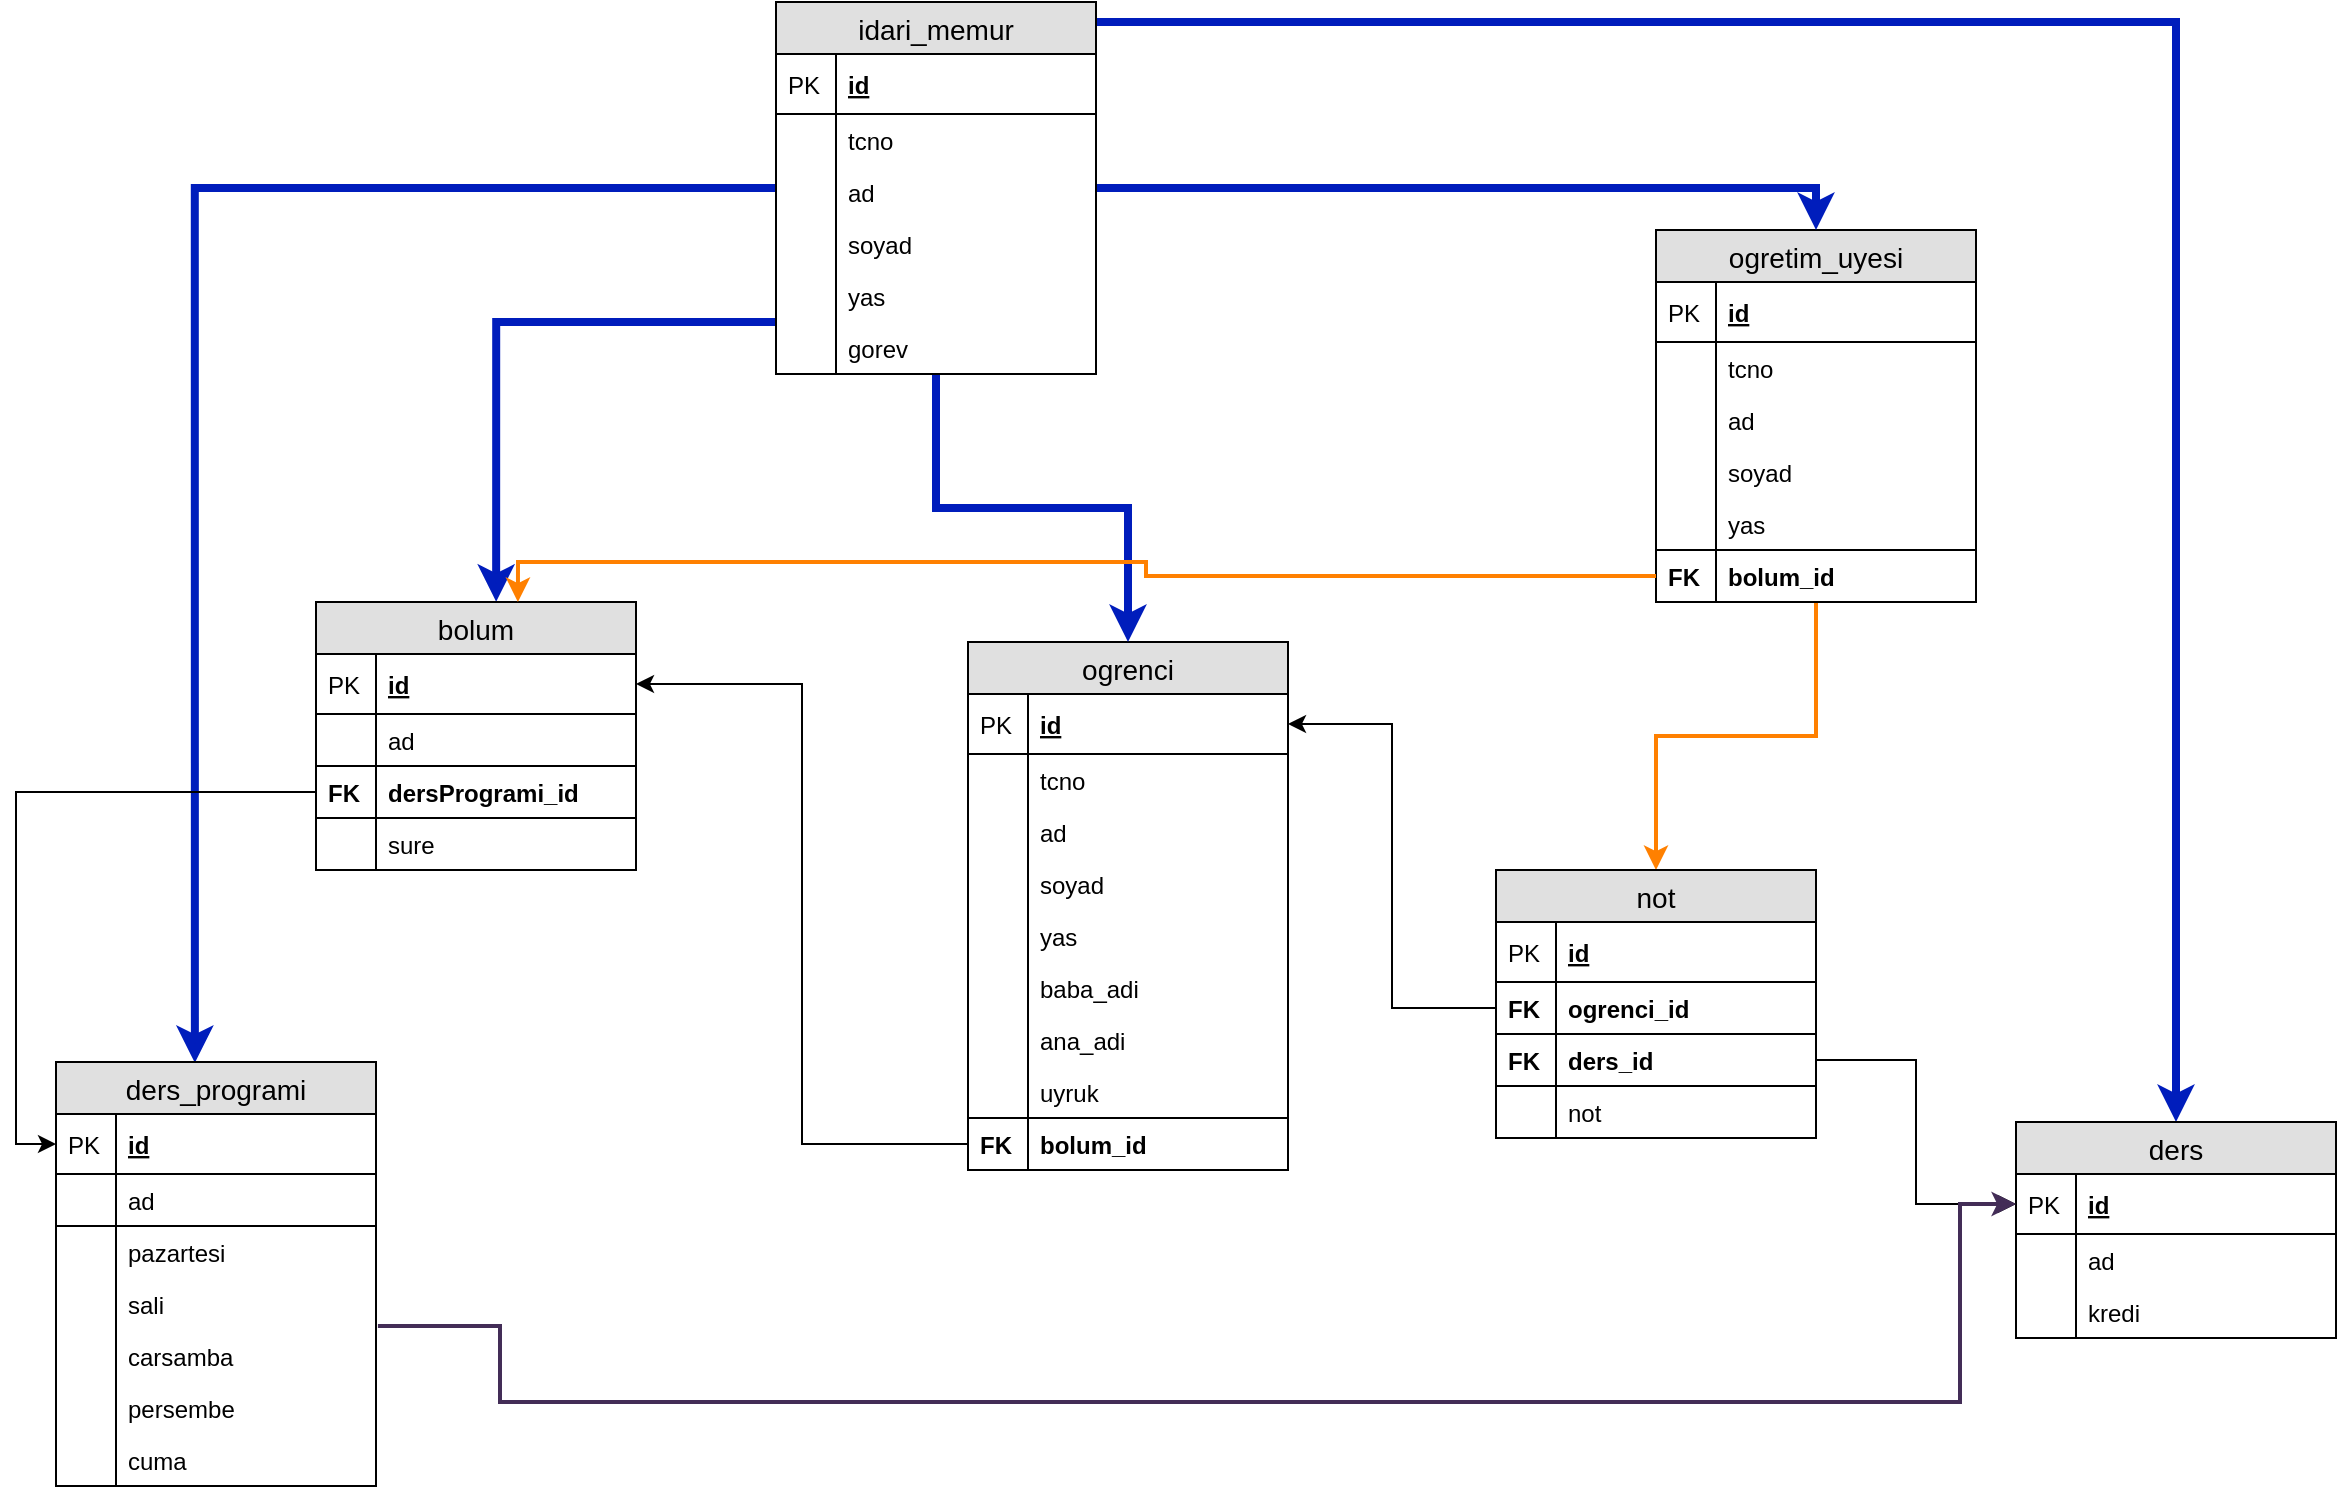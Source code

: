 <mxfile version="12.3.2" type="device" pages="1"><diagram id="IV4zxW9NULRUS-YWnxBm" name="Page-1"><mxGraphModel dx="2271" dy="682" grid="1" gridSize="10" guides="1" tooltips="1" connect="1" arrows="1" fold="1" page="1" pageScale="1" pageWidth="1169" pageHeight="1654" math="0" shadow="0"><root><mxCell id="0"/><mxCell id="1" parent="0"/><mxCell id="6Ov5wjJDTpMoZ0-a8-1m-1" value="ogrenci" style="swimlane;fontStyle=0;childLayout=stackLayout;horizontal=1;startSize=26;fillColor=#e0e0e0;horizontalStack=0;resizeParent=1;resizeParentMax=0;resizeLast=0;collapsible=1;marginBottom=0;swimlaneFillColor=#ffffff;align=center;fontSize=14;" vertex="1" parent="1"><mxGeometry x="-106" y="380" width="160" height="264" as="geometry"/></mxCell><mxCell id="6Ov5wjJDTpMoZ0-a8-1m-2" value="id" style="shape=partialRectangle;top=0;left=0;right=0;bottom=1;align=left;verticalAlign=middle;fillColor=none;spacingLeft=34;spacingRight=4;overflow=hidden;rotatable=0;points=[[0,0.5],[1,0.5]];portConstraint=eastwest;dropTarget=0;fontStyle=5;fontSize=12;" vertex="1" parent="6Ov5wjJDTpMoZ0-a8-1m-1"><mxGeometry y="26" width="160" height="30" as="geometry"/></mxCell><mxCell id="6Ov5wjJDTpMoZ0-a8-1m-3" value="PK" style="shape=partialRectangle;top=0;left=0;bottom=0;fillColor=none;align=left;verticalAlign=middle;spacingLeft=4;spacingRight=4;overflow=hidden;rotatable=0;points=[];portConstraint=eastwest;part=1;fontSize=12;" vertex="1" connectable="0" parent="6Ov5wjJDTpMoZ0-a8-1m-2"><mxGeometry width="30" height="30" as="geometry"/></mxCell><mxCell id="6Ov5wjJDTpMoZ0-a8-1m-4" value="tcno" style="shape=partialRectangle;top=0;left=0;right=0;bottom=0;align=left;verticalAlign=top;fillColor=none;spacingLeft=34;spacingRight=4;overflow=hidden;rotatable=0;points=[[0,0.5],[1,0.5]];portConstraint=eastwest;dropTarget=0;fontSize=12;" vertex="1" parent="6Ov5wjJDTpMoZ0-a8-1m-1"><mxGeometry y="56" width="160" height="26" as="geometry"/></mxCell><mxCell id="6Ov5wjJDTpMoZ0-a8-1m-5" value="" style="shape=partialRectangle;top=0;left=0;bottom=0;fillColor=none;align=left;verticalAlign=top;spacingLeft=4;spacingRight=4;overflow=hidden;rotatable=0;points=[];portConstraint=eastwest;part=1;fontSize=12;" vertex="1" connectable="0" parent="6Ov5wjJDTpMoZ0-a8-1m-4"><mxGeometry width="30" height="26" as="geometry"/></mxCell><mxCell id="6Ov5wjJDTpMoZ0-a8-1m-61" value="ad" style="shape=partialRectangle;top=0;left=0;right=0;bottom=0;align=left;verticalAlign=top;fillColor=none;spacingLeft=34;spacingRight=4;overflow=hidden;rotatable=0;points=[[0,0.5],[1,0.5]];portConstraint=eastwest;dropTarget=0;fontSize=12;" vertex="1" parent="6Ov5wjJDTpMoZ0-a8-1m-1"><mxGeometry y="82" width="160" height="26" as="geometry"/></mxCell><mxCell id="6Ov5wjJDTpMoZ0-a8-1m-62" value="" style="shape=partialRectangle;top=0;left=0;bottom=0;fillColor=none;align=left;verticalAlign=top;spacingLeft=4;spacingRight=4;overflow=hidden;rotatable=0;points=[];portConstraint=eastwest;part=1;fontSize=12;" vertex="1" connectable="0" parent="6Ov5wjJDTpMoZ0-a8-1m-61"><mxGeometry width="30" height="26" as="geometry"/></mxCell><mxCell id="6Ov5wjJDTpMoZ0-a8-1m-63" value="soyad" style="shape=partialRectangle;top=0;left=0;right=0;bottom=0;align=left;verticalAlign=top;fillColor=none;spacingLeft=34;spacingRight=4;overflow=hidden;rotatable=0;points=[[0,0.5],[1,0.5]];portConstraint=eastwest;dropTarget=0;fontSize=12;" vertex="1" parent="6Ov5wjJDTpMoZ0-a8-1m-1"><mxGeometry y="108" width="160" height="26" as="geometry"/></mxCell><mxCell id="6Ov5wjJDTpMoZ0-a8-1m-64" value="" style="shape=partialRectangle;top=0;left=0;bottom=0;fillColor=none;align=left;verticalAlign=top;spacingLeft=4;spacingRight=4;overflow=hidden;rotatable=0;points=[];portConstraint=eastwest;part=1;fontSize=12;" vertex="1" connectable="0" parent="6Ov5wjJDTpMoZ0-a8-1m-63"><mxGeometry width="30" height="26" as="geometry"/></mxCell><mxCell id="6Ov5wjJDTpMoZ0-a8-1m-65" value="yas" style="shape=partialRectangle;top=0;left=0;right=0;bottom=0;align=left;verticalAlign=top;fillColor=none;spacingLeft=34;spacingRight=4;overflow=hidden;rotatable=0;points=[[0,0.5],[1,0.5]];portConstraint=eastwest;dropTarget=0;fontSize=12;" vertex="1" parent="6Ov5wjJDTpMoZ0-a8-1m-1"><mxGeometry y="134" width="160" height="26" as="geometry"/></mxCell><mxCell id="6Ov5wjJDTpMoZ0-a8-1m-66" value="" style="shape=partialRectangle;top=0;left=0;bottom=0;fillColor=none;align=left;verticalAlign=top;spacingLeft=4;spacingRight=4;overflow=hidden;rotatable=0;points=[];portConstraint=eastwest;part=1;fontSize=12;" vertex="1" connectable="0" parent="6Ov5wjJDTpMoZ0-a8-1m-65"><mxGeometry width="30" height="26" as="geometry"/></mxCell><mxCell id="6Ov5wjJDTpMoZ0-a8-1m-67" value="baba_adi" style="shape=partialRectangle;top=0;left=0;right=0;bottom=0;align=left;verticalAlign=top;fillColor=none;spacingLeft=34;spacingRight=4;overflow=hidden;rotatable=0;points=[[0,0.5],[1,0.5]];portConstraint=eastwest;dropTarget=0;fontSize=12;" vertex="1" parent="6Ov5wjJDTpMoZ0-a8-1m-1"><mxGeometry y="160" width="160" height="26" as="geometry"/></mxCell><mxCell id="6Ov5wjJDTpMoZ0-a8-1m-68" value="" style="shape=partialRectangle;top=0;left=0;bottom=0;fillColor=none;align=left;verticalAlign=top;spacingLeft=4;spacingRight=4;overflow=hidden;rotatable=0;points=[];portConstraint=eastwest;part=1;fontSize=12;" vertex="1" connectable="0" parent="6Ov5wjJDTpMoZ0-a8-1m-67"><mxGeometry width="30" height="26" as="geometry"/></mxCell><mxCell id="6Ov5wjJDTpMoZ0-a8-1m-69" value="ana_adi" style="shape=partialRectangle;top=0;left=0;right=0;bottom=0;align=left;verticalAlign=top;fillColor=none;spacingLeft=34;spacingRight=4;overflow=hidden;rotatable=0;points=[[0,0.5],[1,0.5]];portConstraint=eastwest;dropTarget=0;fontSize=12;" vertex="1" parent="6Ov5wjJDTpMoZ0-a8-1m-1"><mxGeometry y="186" width="160" height="26" as="geometry"/></mxCell><mxCell id="6Ov5wjJDTpMoZ0-a8-1m-70" value="" style="shape=partialRectangle;top=0;left=0;bottom=0;fillColor=none;align=left;verticalAlign=top;spacingLeft=4;spacingRight=4;overflow=hidden;rotatable=0;points=[];portConstraint=eastwest;part=1;fontSize=12;" vertex="1" connectable="0" parent="6Ov5wjJDTpMoZ0-a8-1m-69"><mxGeometry width="30" height="26" as="geometry"/></mxCell><mxCell id="6Ov5wjJDTpMoZ0-a8-1m-71" value="uyruk" style="shape=partialRectangle;top=0;left=0;right=0;bottom=0;align=left;verticalAlign=top;fillColor=none;spacingLeft=34;spacingRight=4;overflow=hidden;rotatable=0;points=[[0,0.5],[1,0.5]];portConstraint=eastwest;dropTarget=0;fontSize=12;" vertex="1" parent="6Ov5wjJDTpMoZ0-a8-1m-1"><mxGeometry y="212" width="160" height="26" as="geometry"/></mxCell><mxCell id="6Ov5wjJDTpMoZ0-a8-1m-72" value="" style="shape=partialRectangle;top=0;left=0;bottom=0;fillColor=none;align=left;verticalAlign=top;spacingLeft=4;spacingRight=4;overflow=hidden;rotatable=0;points=[];portConstraint=eastwest;part=1;fontSize=12;" vertex="1" connectable="0" parent="6Ov5wjJDTpMoZ0-a8-1m-71"><mxGeometry width="30" height="26" as="geometry"/></mxCell><mxCell id="6Ov5wjJDTpMoZ0-a8-1m-73" value="bolum_id" style="shape=partialRectangle;top=1;left=0;right=0;bottom=1;align=left;verticalAlign=top;fillColor=none;spacingLeft=34;spacingRight=4;overflow=hidden;rotatable=0;points=[[0,0.5],[1,0.5]];portConstraint=eastwest;dropTarget=0;fontSize=12;fontStyle=1" vertex="1" parent="6Ov5wjJDTpMoZ0-a8-1m-1"><mxGeometry y="238" width="160" height="26" as="geometry"/></mxCell><mxCell id="6Ov5wjJDTpMoZ0-a8-1m-74" value="FK" style="shape=partialRectangle;top=0;left=0;bottom=0;fillColor=none;align=left;verticalAlign=top;spacingLeft=4;spacingRight=4;overflow=hidden;rotatable=0;points=[];portConstraint=eastwest;part=1;fontSize=12;fontStyle=1" vertex="1" connectable="0" parent="6Ov5wjJDTpMoZ0-a8-1m-73"><mxGeometry width="30" height="26" as="geometry"/></mxCell><mxCell id="6Ov5wjJDTpMoZ0-a8-1m-169" style="edgeStyle=orthogonalEdgeStyle;rounded=0;orthogonalLoop=1;jettySize=auto;html=1;entryX=0.5;entryY=0;entryDx=0;entryDy=0;strokeWidth=2;fillColor=#fa6800;strokeColor=#FF8000;" edge="1" parent="1" source="6Ov5wjJDTpMoZ0-a8-1m-12" target="6Ov5wjJDTpMoZ0-a8-1m-47"><mxGeometry relative="1" as="geometry"/></mxCell><mxCell id="6Ov5wjJDTpMoZ0-a8-1m-12" value="ogretim_uyesi" style="swimlane;fontStyle=0;childLayout=stackLayout;horizontal=1;startSize=26;fillColor=#e0e0e0;horizontalStack=0;resizeParent=1;resizeParentMax=0;resizeLast=0;collapsible=1;marginBottom=0;swimlaneFillColor=#ffffff;align=center;fontSize=14;" vertex="1" parent="1"><mxGeometry x="238" y="174" width="160" height="186" as="geometry"/></mxCell><mxCell id="6Ov5wjJDTpMoZ0-a8-1m-13" value="id" style="shape=partialRectangle;top=0;left=0;right=0;bottom=1;align=left;verticalAlign=middle;fillColor=none;spacingLeft=34;spacingRight=4;overflow=hidden;rotatable=0;points=[[0,0.5],[1,0.5]];portConstraint=eastwest;dropTarget=0;fontStyle=5;fontSize=12;" vertex="1" parent="6Ov5wjJDTpMoZ0-a8-1m-12"><mxGeometry y="26" width="160" height="30" as="geometry"/></mxCell><mxCell id="6Ov5wjJDTpMoZ0-a8-1m-14" value="PK" style="shape=partialRectangle;top=0;left=0;bottom=0;fillColor=none;align=left;verticalAlign=middle;spacingLeft=4;spacingRight=4;overflow=hidden;rotatable=0;points=[];portConstraint=eastwest;part=1;fontSize=12;" vertex="1" connectable="0" parent="6Ov5wjJDTpMoZ0-a8-1m-13"><mxGeometry width="30" height="30" as="geometry"/></mxCell><mxCell id="6Ov5wjJDTpMoZ0-a8-1m-15" value="tcno" style="shape=partialRectangle;top=0;left=0;right=0;bottom=0;align=left;verticalAlign=top;fillColor=none;spacingLeft=34;spacingRight=4;overflow=hidden;rotatable=0;points=[[0,0.5],[1,0.5]];portConstraint=eastwest;dropTarget=0;fontSize=12;" vertex="1" parent="6Ov5wjJDTpMoZ0-a8-1m-12"><mxGeometry y="56" width="160" height="26" as="geometry"/></mxCell><mxCell id="6Ov5wjJDTpMoZ0-a8-1m-16" value="" style="shape=partialRectangle;top=0;left=0;bottom=0;fillColor=none;align=left;verticalAlign=top;spacingLeft=4;spacingRight=4;overflow=hidden;rotatable=0;points=[];portConstraint=eastwest;part=1;fontSize=12;" vertex="1" connectable="0" parent="6Ov5wjJDTpMoZ0-a8-1m-15"><mxGeometry width="30" height="26" as="geometry"/></mxCell><mxCell id="6Ov5wjJDTpMoZ0-a8-1m-80" value="ad" style="shape=partialRectangle;top=0;left=0;right=0;bottom=0;align=left;verticalAlign=top;fillColor=none;spacingLeft=34;spacingRight=4;overflow=hidden;rotatable=0;points=[[0,0.5],[1,0.5]];portConstraint=eastwest;dropTarget=0;fontSize=12;" vertex="1" parent="6Ov5wjJDTpMoZ0-a8-1m-12"><mxGeometry y="82" width="160" height="26" as="geometry"/></mxCell><mxCell id="6Ov5wjJDTpMoZ0-a8-1m-81" value="" style="shape=partialRectangle;top=0;left=0;bottom=0;fillColor=none;align=left;verticalAlign=top;spacingLeft=4;spacingRight=4;overflow=hidden;rotatable=0;points=[];portConstraint=eastwest;part=1;fontSize=12;" vertex="1" connectable="0" parent="6Ov5wjJDTpMoZ0-a8-1m-80"><mxGeometry width="30" height="26" as="geometry"/></mxCell><mxCell id="6Ov5wjJDTpMoZ0-a8-1m-82" value="soyad" style="shape=partialRectangle;top=0;left=0;right=0;bottom=0;align=left;verticalAlign=top;fillColor=none;spacingLeft=34;spacingRight=4;overflow=hidden;rotatable=0;points=[[0,0.5],[1,0.5]];portConstraint=eastwest;dropTarget=0;fontSize=12;" vertex="1" parent="6Ov5wjJDTpMoZ0-a8-1m-12"><mxGeometry y="108" width="160" height="26" as="geometry"/></mxCell><mxCell id="6Ov5wjJDTpMoZ0-a8-1m-83" value="" style="shape=partialRectangle;top=0;left=0;bottom=0;fillColor=none;align=left;verticalAlign=top;spacingLeft=4;spacingRight=4;overflow=hidden;rotatable=0;points=[];portConstraint=eastwest;part=1;fontSize=12;" vertex="1" connectable="0" parent="6Ov5wjJDTpMoZ0-a8-1m-82"><mxGeometry width="30" height="26" as="geometry"/></mxCell><mxCell id="6Ov5wjJDTpMoZ0-a8-1m-84" value="yas" style="shape=partialRectangle;top=0;left=0;right=0;bottom=0;align=left;verticalAlign=top;fillColor=none;spacingLeft=34;spacingRight=4;overflow=hidden;rotatable=0;points=[[0,0.5],[1,0.5]];portConstraint=eastwest;dropTarget=0;fontSize=12;" vertex="1" parent="6Ov5wjJDTpMoZ0-a8-1m-12"><mxGeometry y="134" width="160" height="26" as="geometry"/></mxCell><mxCell id="6Ov5wjJDTpMoZ0-a8-1m-85" value="" style="shape=partialRectangle;top=0;left=0;bottom=0;fillColor=none;align=left;verticalAlign=top;spacingLeft=4;spacingRight=4;overflow=hidden;rotatable=0;points=[];portConstraint=eastwest;part=1;fontSize=12;" vertex="1" connectable="0" parent="6Ov5wjJDTpMoZ0-a8-1m-84"><mxGeometry width="30" height="26" as="geometry"/></mxCell><mxCell id="6Ov5wjJDTpMoZ0-a8-1m-90" value="bolum_id" style="shape=partialRectangle;top=1;left=0;right=0;bottom=1;align=left;verticalAlign=top;fillColor=none;spacingLeft=34;spacingRight=4;overflow=hidden;rotatable=0;points=[[0,0.5],[1,0.5]];portConstraint=eastwest;dropTarget=0;fontSize=12;fontStyle=1" vertex="1" parent="6Ov5wjJDTpMoZ0-a8-1m-12"><mxGeometry y="160" width="160" height="26" as="geometry"/></mxCell><mxCell id="6Ov5wjJDTpMoZ0-a8-1m-91" value="FK" style="shape=partialRectangle;top=0;left=0;bottom=0;fillColor=none;align=left;verticalAlign=top;spacingLeft=4;spacingRight=4;overflow=hidden;rotatable=0;points=[];portConstraint=eastwest;part=1;fontSize=12;fontStyle=1" vertex="1" connectable="0" parent="6Ov5wjJDTpMoZ0-a8-1m-90"><mxGeometry width="30" height="26" as="geometry"/></mxCell><mxCell id="6Ov5wjJDTpMoZ0-a8-1m-171" style="edgeStyle=orthogonalEdgeStyle;rounded=0;orthogonalLoop=1;jettySize=auto;html=1;entryX=0.563;entryY=-0.001;entryDx=0;entryDy=0;entryPerimeter=0;strokeWidth=4;fillColor=#0050ef;strokeColor=#001DBC;" edge="1" parent="1" source="6Ov5wjJDTpMoZ0-a8-1m-19" target="6Ov5wjJDTpMoZ0-a8-1m-75"><mxGeometry relative="1" as="geometry"><Array as="points"><mxPoint x="-342" y="220"/></Array></mxGeometry></mxCell><mxCell id="6Ov5wjJDTpMoZ0-a8-1m-172" style="edgeStyle=orthogonalEdgeStyle;rounded=0;orthogonalLoop=1;jettySize=auto;html=1;entryX=0.434;entryY=0.002;entryDx=0;entryDy=0;entryPerimeter=0;strokeWidth=4;fillColor=#0050ef;strokeColor=#001DBC;" edge="1" parent="1" source="6Ov5wjJDTpMoZ0-a8-1m-19" target="6Ov5wjJDTpMoZ0-a8-1m-26"><mxGeometry relative="1" as="geometry"/></mxCell><mxCell id="6Ov5wjJDTpMoZ0-a8-1m-173" style="edgeStyle=orthogonalEdgeStyle;rounded=0;orthogonalLoop=1;jettySize=auto;html=1;entryX=0.5;entryY=0;entryDx=0;entryDy=0;strokeWidth=4;fillColor=#0050ef;strokeColor=#001DBC;" edge="1" parent="1" source="6Ov5wjJDTpMoZ0-a8-1m-19" target="6Ov5wjJDTpMoZ0-a8-1m-12"><mxGeometry relative="1" as="geometry"/></mxCell><mxCell id="6Ov5wjJDTpMoZ0-a8-1m-174" style="edgeStyle=orthogonalEdgeStyle;rounded=0;orthogonalLoop=1;jettySize=auto;html=1;entryX=0.5;entryY=0;entryDx=0;entryDy=0;strokeWidth=4;fillColor=#0050ef;strokeColor=#001DBC;" edge="1" parent="1" source="6Ov5wjJDTpMoZ0-a8-1m-19" target="6Ov5wjJDTpMoZ0-a8-1m-1"><mxGeometry relative="1" as="geometry"/></mxCell><mxCell id="6Ov5wjJDTpMoZ0-a8-1m-175" style="edgeStyle=orthogonalEdgeStyle;rounded=0;orthogonalLoop=1;jettySize=auto;html=1;entryX=0.5;entryY=0;entryDx=0;entryDy=0;strokeWidth=4;fillColor=#0050ef;strokeColor=#001DBC;" edge="1" parent="1" source="6Ov5wjJDTpMoZ0-a8-1m-19" target="6Ov5wjJDTpMoZ0-a8-1m-40"><mxGeometry relative="1" as="geometry"><Array as="points"><mxPoint x="498" y="70"/></Array></mxGeometry></mxCell><mxCell id="6Ov5wjJDTpMoZ0-a8-1m-19" value="idari_memur" style="swimlane;fontStyle=0;childLayout=stackLayout;horizontal=1;startSize=26;fillColor=#e0e0e0;horizontalStack=0;resizeParent=1;resizeParentMax=0;resizeLast=0;collapsible=1;marginBottom=0;swimlaneFillColor=#ffffff;align=center;fontSize=14;" vertex="1" parent="1"><mxGeometry x="-202" y="60" width="160" height="186" as="geometry"/></mxCell><mxCell id="6Ov5wjJDTpMoZ0-a8-1m-20" value="id" style="shape=partialRectangle;top=0;left=0;right=0;bottom=1;align=left;verticalAlign=middle;fillColor=none;spacingLeft=34;spacingRight=4;overflow=hidden;rotatable=0;points=[[0,0.5],[1,0.5]];portConstraint=eastwest;dropTarget=0;fontStyle=5;fontSize=12;" vertex="1" parent="6Ov5wjJDTpMoZ0-a8-1m-19"><mxGeometry y="26" width="160" height="30" as="geometry"/></mxCell><mxCell id="6Ov5wjJDTpMoZ0-a8-1m-21" value="PK" style="shape=partialRectangle;top=0;left=0;bottom=0;fillColor=none;align=left;verticalAlign=middle;spacingLeft=4;spacingRight=4;overflow=hidden;rotatable=0;points=[];portConstraint=eastwest;part=1;fontSize=12;" vertex="1" connectable="0" parent="6Ov5wjJDTpMoZ0-a8-1m-20"><mxGeometry width="30" height="30" as="geometry"/></mxCell><mxCell id="6Ov5wjJDTpMoZ0-a8-1m-22" value="tcno" style="shape=partialRectangle;top=0;left=0;right=0;bottom=0;align=left;verticalAlign=top;fillColor=none;spacingLeft=34;spacingRight=4;overflow=hidden;rotatable=0;points=[[0,0.5],[1,0.5]];portConstraint=eastwest;dropTarget=0;fontSize=12;" vertex="1" parent="6Ov5wjJDTpMoZ0-a8-1m-19"><mxGeometry y="56" width="160" height="26" as="geometry"/></mxCell><mxCell id="6Ov5wjJDTpMoZ0-a8-1m-23" value="" style="shape=partialRectangle;top=0;left=0;bottom=0;fillColor=none;align=left;verticalAlign=top;spacingLeft=4;spacingRight=4;overflow=hidden;rotatable=0;points=[];portConstraint=eastwest;part=1;fontSize=12;" vertex="1" connectable="0" parent="6Ov5wjJDTpMoZ0-a8-1m-22"><mxGeometry width="30" height="26" as="geometry"/></mxCell><mxCell id="6Ov5wjJDTpMoZ0-a8-1m-94" value="ad" style="shape=partialRectangle;top=0;left=0;right=0;bottom=0;align=left;verticalAlign=top;fillColor=none;spacingLeft=34;spacingRight=4;overflow=hidden;rotatable=0;points=[[0,0.5],[1,0.5]];portConstraint=eastwest;dropTarget=0;fontSize=12;" vertex="1" parent="6Ov5wjJDTpMoZ0-a8-1m-19"><mxGeometry y="82" width="160" height="26" as="geometry"/></mxCell><mxCell id="6Ov5wjJDTpMoZ0-a8-1m-95" value="" style="shape=partialRectangle;top=0;left=0;bottom=0;fillColor=none;align=left;verticalAlign=top;spacingLeft=4;spacingRight=4;overflow=hidden;rotatable=0;points=[];portConstraint=eastwest;part=1;fontSize=12;" vertex="1" connectable="0" parent="6Ov5wjJDTpMoZ0-a8-1m-94"><mxGeometry width="30" height="26" as="geometry"/></mxCell><mxCell id="6Ov5wjJDTpMoZ0-a8-1m-96" value="soyad" style="shape=partialRectangle;top=0;left=0;right=0;bottom=0;align=left;verticalAlign=top;fillColor=none;spacingLeft=34;spacingRight=4;overflow=hidden;rotatable=0;points=[[0,0.5],[1,0.5]];portConstraint=eastwest;dropTarget=0;fontSize=12;" vertex="1" parent="6Ov5wjJDTpMoZ0-a8-1m-19"><mxGeometry y="108" width="160" height="26" as="geometry"/></mxCell><mxCell id="6Ov5wjJDTpMoZ0-a8-1m-97" value="" style="shape=partialRectangle;top=0;left=0;bottom=0;fillColor=none;align=left;verticalAlign=top;spacingLeft=4;spacingRight=4;overflow=hidden;rotatable=0;points=[];portConstraint=eastwest;part=1;fontSize=12;" vertex="1" connectable="0" parent="6Ov5wjJDTpMoZ0-a8-1m-96"><mxGeometry width="30" height="26" as="geometry"/></mxCell><mxCell id="6Ov5wjJDTpMoZ0-a8-1m-98" value="yas" style="shape=partialRectangle;top=0;left=0;right=0;bottom=0;align=left;verticalAlign=top;fillColor=none;spacingLeft=34;spacingRight=4;overflow=hidden;rotatable=0;points=[[0,0.5],[1,0.5]];portConstraint=eastwest;dropTarget=0;fontSize=12;" vertex="1" parent="6Ov5wjJDTpMoZ0-a8-1m-19"><mxGeometry y="134" width="160" height="26" as="geometry"/></mxCell><mxCell id="6Ov5wjJDTpMoZ0-a8-1m-99" value="" style="shape=partialRectangle;top=0;left=0;bottom=0;fillColor=none;align=left;verticalAlign=top;spacingLeft=4;spacingRight=4;overflow=hidden;rotatable=0;points=[];portConstraint=eastwest;part=1;fontSize=12;" vertex="1" connectable="0" parent="6Ov5wjJDTpMoZ0-a8-1m-98"><mxGeometry width="30" height="26" as="geometry"/></mxCell><mxCell id="6Ov5wjJDTpMoZ0-a8-1m-100" value="gorev" style="shape=partialRectangle;top=0;left=0;right=0;bottom=0;align=left;verticalAlign=top;fillColor=none;spacingLeft=34;spacingRight=4;overflow=hidden;rotatable=0;points=[[0,0.5],[1,0.5]];portConstraint=eastwest;dropTarget=0;fontSize=12;" vertex="1" parent="6Ov5wjJDTpMoZ0-a8-1m-19"><mxGeometry y="160" width="160" height="26" as="geometry"/></mxCell><mxCell id="6Ov5wjJDTpMoZ0-a8-1m-101" value="" style="shape=partialRectangle;top=0;left=0;bottom=0;fillColor=none;align=left;verticalAlign=top;spacingLeft=4;spacingRight=4;overflow=hidden;rotatable=0;points=[];portConstraint=eastwest;part=1;fontSize=12;" vertex="1" connectable="0" parent="6Ov5wjJDTpMoZ0-a8-1m-100"><mxGeometry width="30" height="26" as="geometry"/></mxCell><mxCell id="6Ov5wjJDTpMoZ0-a8-1m-26" value="ders_programi" style="swimlane;fontStyle=0;childLayout=stackLayout;horizontal=1;startSize=26;fillColor=#e0e0e0;horizontalStack=0;resizeParent=1;resizeParentMax=0;resizeLast=0;collapsible=1;marginBottom=0;swimlaneFillColor=#ffffff;align=center;fontSize=14;" vertex="1" parent="1"><mxGeometry x="-562" y="590" width="160" height="212" as="geometry"/></mxCell><mxCell id="6Ov5wjJDTpMoZ0-a8-1m-27" value="id" style="shape=partialRectangle;top=0;left=0;right=0;bottom=1;align=left;verticalAlign=middle;fillColor=none;spacingLeft=34;spacingRight=4;overflow=hidden;rotatable=0;points=[[0,0.5],[1,0.5]];portConstraint=eastwest;dropTarget=0;fontStyle=5;fontSize=12;" vertex="1" parent="6Ov5wjJDTpMoZ0-a8-1m-26"><mxGeometry y="26" width="160" height="30" as="geometry"/></mxCell><mxCell id="6Ov5wjJDTpMoZ0-a8-1m-28" value="PK" style="shape=partialRectangle;top=0;left=0;bottom=0;fillColor=none;align=left;verticalAlign=middle;spacingLeft=4;spacingRight=4;overflow=hidden;rotatable=0;points=[];portConstraint=eastwest;part=1;fontSize=12;" vertex="1" connectable="0" parent="6Ov5wjJDTpMoZ0-a8-1m-27"><mxGeometry width="30" height="30" as="geometry"/></mxCell><mxCell id="6Ov5wjJDTpMoZ0-a8-1m-29" value="ad" style="shape=partialRectangle;top=0;left=0;right=0;bottom=0;align=left;verticalAlign=top;fillColor=none;spacingLeft=34;spacingRight=4;overflow=hidden;rotatable=0;points=[[0,0.5],[1,0.5]];portConstraint=eastwest;dropTarget=0;fontSize=12;" vertex="1" parent="6Ov5wjJDTpMoZ0-a8-1m-26"><mxGeometry y="56" width="160" height="26" as="geometry"/></mxCell><mxCell id="6Ov5wjJDTpMoZ0-a8-1m-30" value="" style="shape=partialRectangle;top=0;left=0;bottom=0;fillColor=none;align=left;verticalAlign=top;spacingLeft=4;spacingRight=4;overflow=hidden;rotatable=0;points=[];portConstraint=eastwest;part=1;fontSize=12;" vertex="1" connectable="0" parent="6Ov5wjJDTpMoZ0-a8-1m-29"><mxGeometry width="30" height="26" as="geometry"/></mxCell><mxCell id="6Ov5wjJDTpMoZ0-a8-1m-116" value="pazartesi" style="shape=partialRectangle;top=1;left=0;right=0;bottom=0;align=left;verticalAlign=top;fillColor=none;spacingLeft=34;spacingRight=4;overflow=hidden;rotatable=0;points=[[0,0.5],[1,0.5]];portConstraint=eastwest;dropTarget=0;fontSize=12;" vertex="1" parent="6Ov5wjJDTpMoZ0-a8-1m-26"><mxGeometry y="82" width="160" height="26" as="geometry"/></mxCell><mxCell id="6Ov5wjJDTpMoZ0-a8-1m-117" value="" style="shape=partialRectangle;top=0;left=0;bottom=0;fillColor=none;align=left;verticalAlign=top;spacingLeft=4;spacingRight=4;overflow=hidden;rotatable=0;points=[];portConstraint=eastwest;part=1;fontSize=12;" vertex="1" connectable="0" parent="6Ov5wjJDTpMoZ0-a8-1m-116"><mxGeometry width="30" height="26" as="geometry"/></mxCell><mxCell id="6Ov5wjJDTpMoZ0-a8-1m-118" value="sali" style="shape=partialRectangle;top=0;left=0;right=0;bottom=0;align=left;verticalAlign=top;fillColor=none;spacingLeft=34;spacingRight=4;overflow=hidden;rotatable=0;points=[[0,0.5],[1,0.5]];portConstraint=eastwest;dropTarget=0;fontSize=12;" vertex="1" parent="6Ov5wjJDTpMoZ0-a8-1m-26"><mxGeometry y="108" width="160" height="26" as="geometry"/></mxCell><mxCell id="6Ov5wjJDTpMoZ0-a8-1m-119" value="" style="shape=partialRectangle;top=0;left=0;bottom=0;fillColor=none;align=left;verticalAlign=top;spacingLeft=4;spacingRight=4;overflow=hidden;rotatable=0;points=[];portConstraint=eastwest;part=1;fontSize=12;" vertex="1" connectable="0" parent="6Ov5wjJDTpMoZ0-a8-1m-118"><mxGeometry width="30" height="26" as="geometry"/></mxCell><mxCell id="6Ov5wjJDTpMoZ0-a8-1m-120" value="carsamba" style="shape=partialRectangle;top=0;left=0;right=0;bottom=0;align=left;verticalAlign=top;fillColor=none;spacingLeft=34;spacingRight=4;overflow=hidden;rotatable=0;points=[[0,0.5],[1,0.5]];portConstraint=eastwest;dropTarget=0;fontSize=12;" vertex="1" parent="6Ov5wjJDTpMoZ0-a8-1m-26"><mxGeometry y="134" width="160" height="26" as="geometry"/></mxCell><mxCell id="6Ov5wjJDTpMoZ0-a8-1m-121" value="" style="shape=partialRectangle;top=0;left=0;bottom=0;fillColor=none;align=left;verticalAlign=top;spacingLeft=4;spacingRight=4;overflow=hidden;rotatable=0;points=[];portConstraint=eastwest;part=1;fontSize=12;" vertex="1" connectable="0" parent="6Ov5wjJDTpMoZ0-a8-1m-120"><mxGeometry width="30" height="26" as="geometry"/></mxCell><mxCell id="6Ov5wjJDTpMoZ0-a8-1m-122" value="persembe" style="shape=partialRectangle;top=0;left=0;right=0;bottom=0;align=left;verticalAlign=top;fillColor=none;spacingLeft=34;spacingRight=4;overflow=hidden;rotatable=0;points=[[0,0.5],[1,0.5]];portConstraint=eastwest;dropTarget=0;fontSize=12;" vertex="1" parent="6Ov5wjJDTpMoZ0-a8-1m-26"><mxGeometry y="160" width="160" height="26" as="geometry"/></mxCell><mxCell id="6Ov5wjJDTpMoZ0-a8-1m-123" value="" style="shape=partialRectangle;top=0;left=0;bottom=0;fillColor=none;align=left;verticalAlign=top;spacingLeft=4;spacingRight=4;overflow=hidden;rotatable=0;points=[];portConstraint=eastwest;part=1;fontSize=12;" vertex="1" connectable="0" parent="6Ov5wjJDTpMoZ0-a8-1m-122"><mxGeometry width="30" height="26" as="geometry"/></mxCell><mxCell id="6Ov5wjJDTpMoZ0-a8-1m-124" value="cuma" style="shape=partialRectangle;top=0;left=0;right=0;bottom=1;align=left;verticalAlign=top;fillColor=none;spacingLeft=34;spacingRight=4;overflow=hidden;rotatable=0;points=[[0,0.5],[1,0.5]];portConstraint=eastwest;dropTarget=0;fontSize=12;" vertex="1" parent="6Ov5wjJDTpMoZ0-a8-1m-26"><mxGeometry y="186" width="160" height="26" as="geometry"/></mxCell><mxCell id="6Ov5wjJDTpMoZ0-a8-1m-125" value="" style="shape=partialRectangle;top=0;left=0;bottom=0;fillColor=none;align=left;verticalAlign=top;spacingLeft=4;spacingRight=4;overflow=hidden;rotatable=0;points=[];portConstraint=eastwest;part=1;fontSize=12;" vertex="1" connectable="0" parent="6Ov5wjJDTpMoZ0-a8-1m-124"><mxGeometry width="30" height="26" as="geometry"/></mxCell><mxCell id="6Ov5wjJDTpMoZ0-a8-1m-40" value="ders" style="swimlane;fontStyle=0;childLayout=stackLayout;horizontal=1;startSize=26;fillColor=#e0e0e0;horizontalStack=0;resizeParent=1;resizeParentMax=0;resizeLast=0;collapsible=1;marginBottom=0;swimlaneFillColor=#ffffff;align=center;fontSize=14;" vertex="1" parent="1"><mxGeometry x="418" y="620" width="160" height="108" as="geometry"/></mxCell><mxCell id="6Ov5wjJDTpMoZ0-a8-1m-41" value="id" style="shape=partialRectangle;top=0;left=0;right=0;bottom=1;align=left;verticalAlign=middle;fillColor=none;spacingLeft=34;spacingRight=4;overflow=hidden;rotatable=0;points=[[0,0.5],[1,0.5]];portConstraint=eastwest;dropTarget=0;fontStyle=5;fontSize=12;" vertex="1" parent="6Ov5wjJDTpMoZ0-a8-1m-40"><mxGeometry y="26" width="160" height="30" as="geometry"/></mxCell><mxCell id="6Ov5wjJDTpMoZ0-a8-1m-42" value="PK" style="shape=partialRectangle;top=0;left=0;bottom=0;fillColor=none;align=left;verticalAlign=middle;spacingLeft=4;spacingRight=4;overflow=hidden;rotatable=0;points=[];portConstraint=eastwest;part=1;fontSize=12;" vertex="1" connectable="0" parent="6Ov5wjJDTpMoZ0-a8-1m-41"><mxGeometry width="30" height="30" as="geometry"/></mxCell><mxCell id="6Ov5wjJDTpMoZ0-a8-1m-43" value="ad" style="shape=partialRectangle;top=0;left=0;right=0;bottom=0;align=left;verticalAlign=top;fillColor=none;spacingLeft=34;spacingRight=4;overflow=hidden;rotatable=0;points=[[0,0.5],[1,0.5]];portConstraint=eastwest;dropTarget=0;fontSize=12;" vertex="1" parent="6Ov5wjJDTpMoZ0-a8-1m-40"><mxGeometry y="56" width="160" height="26" as="geometry"/></mxCell><mxCell id="6Ov5wjJDTpMoZ0-a8-1m-44" value="" style="shape=partialRectangle;top=0;left=0;bottom=0;fillColor=none;align=left;verticalAlign=top;spacingLeft=4;spacingRight=4;overflow=hidden;rotatable=0;points=[];portConstraint=eastwest;part=1;fontSize=12;" vertex="1" connectable="0" parent="6Ov5wjJDTpMoZ0-a8-1m-43"><mxGeometry width="30" height="26" as="geometry"/></mxCell><mxCell id="6Ov5wjJDTpMoZ0-a8-1m-104" value="kredi" style="shape=partialRectangle;top=0;left=0;right=0;bottom=0;align=left;verticalAlign=top;fillColor=none;spacingLeft=34;spacingRight=4;overflow=hidden;rotatable=0;points=[[0,0.5],[1,0.5]];portConstraint=eastwest;dropTarget=0;fontSize=12;" vertex="1" parent="6Ov5wjJDTpMoZ0-a8-1m-40"><mxGeometry y="82" width="160" height="26" as="geometry"/></mxCell><mxCell id="6Ov5wjJDTpMoZ0-a8-1m-105" value="" style="shape=partialRectangle;top=0;left=0;bottom=0;fillColor=none;align=left;verticalAlign=top;spacingLeft=4;spacingRight=4;overflow=hidden;rotatable=0;points=[];portConstraint=eastwest;part=1;fontSize=12;" vertex="1" connectable="0" parent="6Ov5wjJDTpMoZ0-a8-1m-104"><mxGeometry width="30" height="26" as="geometry"/></mxCell><mxCell id="6Ov5wjJDTpMoZ0-a8-1m-47" value="not" style="swimlane;fontStyle=0;childLayout=stackLayout;horizontal=1;startSize=26;fillColor=#e0e0e0;horizontalStack=0;resizeParent=1;resizeParentMax=0;resizeLast=0;collapsible=1;marginBottom=0;swimlaneFillColor=#ffffff;align=center;fontSize=14;" vertex="1" parent="1"><mxGeometry x="158" y="494" width="160" height="134" as="geometry"/></mxCell><mxCell id="6Ov5wjJDTpMoZ0-a8-1m-48" value="id" style="shape=partialRectangle;top=0;left=0;right=0;bottom=1;align=left;verticalAlign=middle;fillColor=none;spacingLeft=34;spacingRight=4;overflow=hidden;rotatable=0;points=[[0,0.5],[1,0.5]];portConstraint=eastwest;dropTarget=0;fontStyle=5;fontSize=12;" vertex="1" parent="6Ov5wjJDTpMoZ0-a8-1m-47"><mxGeometry y="26" width="160" height="30" as="geometry"/></mxCell><mxCell id="6Ov5wjJDTpMoZ0-a8-1m-49" value="PK" style="shape=partialRectangle;top=0;left=0;bottom=0;fillColor=none;align=left;verticalAlign=middle;spacingLeft=4;spacingRight=4;overflow=hidden;rotatable=0;points=[];portConstraint=eastwest;part=1;fontSize=12;" vertex="1" connectable="0" parent="6Ov5wjJDTpMoZ0-a8-1m-48"><mxGeometry width="30" height="30" as="geometry"/></mxCell><mxCell id="6Ov5wjJDTpMoZ0-a8-1m-50" value="ogrenci_id" style="shape=partialRectangle;top=1;left=0;right=0;bottom=1;align=left;verticalAlign=top;fillColor=none;spacingLeft=34;spacingRight=4;overflow=hidden;rotatable=0;points=[[0,0.5],[1,0.5]];portConstraint=eastwest;dropTarget=0;fontSize=12;fontStyle=1" vertex="1" parent="6Ov5wjJDTpMoZ0-a8-1m-47"><mxGeometry y="56" width="160" height="26" as="geometry"/></mxCell><mxCell id="6Ov5wjJDTpMoZ0-a8-1m-51" value="FK" style="shape=partialRectangle;top=0;left=0;bottom=0;fillColor=none;align=left;verticalAlign=top;spacingLeft=4;spacingRight=4;overflow=hidden;rotatable=0;points=[];portConstraint=eastwest;part=1;fontSize=12;fontStyle=1" vertex="1" connectable="0" parent="6Ov5wjJDTpMoZ0-a8-1m-50"><mxGeometry width="30" height="26" as="geometry"/></mxCell><mxCell id="6Ov5wjJDTpMoZ0-a8-1m-146" value="ders_id" style="shape=partialRectangle;top=1;left=0;right=0;bottom=1;align=left;verticalAlign=top;fillColor=none;spacingLeft=34;spacingRight=4;overflow=hidden;rotatable=0;points=[[0,0.5],[1,0.5]];portConstraint=eastwest;dropTarget=0;fontSize=12;fontStyle=1" vertex="1" parent="6Ov5wjJDTpMoZ0-a8-1m-47"><mxGeometry y="82" width="160" height="26" as="geometry"/></mxCell><mxCell id="6Ov5wjJDTpMoZ0-a8-1m-147" value="FK" style="shape=partialRectangle;top=0;left=0;bottom=0;fillColor=none;align=left;verticalAlign=top;spacingLeft=4;spacingRight=4;overflow=hidden;rotatable=0;points=[];portConstraint=eastwest;part=1;fontSize=12;fontStyle=1" vertex="1" connectable="0" parent="6Ov5wjJDTpMoZ0-a8-1m-146"><mxGeometry width="30" height="26" as="geometry"/></mxCell><mxCell id="6Ov5wjJDTpMoZ0-a8-1m-148" value="not" style="shape=partialRectangle;top=1;left=0;right=0;bottom=1;align=left;verticalAlign=top;fillColor=none;spacingLeft=34;spacingRight=4;overflow=hidden;rotatable=0;points=[[0,0.5],[1,0.5]];portConstraint=eastwest;dropTarget=0;fontSize=12;fontStyle=0" vertex="1" parent="6Ov5wjJDTpMoZ0-a8-1m-47"><mxGeometry y="108" width="160" height="26" as="geometry"/></mxCell><mxCell id="6Ov5wjJDTpMoZ0-a8-1m-149" value="" style="shape=partialRectangle;top=0;left=0;bottom=0;fillColor=none;align=left;verticalAlign=top;spacingLeft=4;spacingRight=4;overflow=hidden;rotatable=0;points=[];portConstraint=eastwest;part=1;fontSize=12;fontStyle=1" vertex="1" connectable="0" parent="6Ov5wjJDTpMoZ0-a8-1m-148"><mxGeometry width="30" height="26" as="geometry"/></mxCell><mxCell id="6Ov5wjJDTpMoZ0-a8-1m-75" value="bolum" style="swimlane;fontStyle=0;childLayout=stackLayout;horizontal=1;startSize=26;fillColor=#e0e0e0;horizontalStack=0;resizeParent=1;resizeParentMax=0;resizeLast=0;collapsible=1;marginBottom=0;swimlaneFillColor=#ffffff;align=center;fontSize=14;" vertex="1" parent="1"><mxGeometry x="-432" y="360" width="160" height="134" as="geometry"/></mxCell><mxCell id="6Ov5wjJDTpMoZ0-a8-1m-76" value="id" style="shape=partialRectangle;top=0;left=0;right=0;bottom=1;align=left;verticalAlign=middle;fillColor=none;spacingLeft=34;spacingRight=4;overflow=hidden;rotatable=0;points=[[0,0.5],[1,0.5]];portConstraint=eastwest;dropTarget=0;fontStyle=5;fontSize=12;" vertex="1" parent="6Ov5wjJDTpMoZ0-a8-1m-75"><mxGeometry y="26" width="160" height="30" as="geometry"/></mxCell><mxCell id="6Ov5wjJDTpMoZ0-a8-1m-77" value="PK" style="shape=partialRectangle;top=0;left=0;bottom=0;fillColor=none;align=left;verticalAlign=middle;spacingLeft=4;spacingRight=4;overflow=hidden;rotatable=0;points=[];portConstraint=eastwest;part=1;fontSize=12;" vertex="1" connectable="0" parent="6Ov5wjJDTpMoZ0-a8-1m-76"><mxGeometry width="30" height="30" as="geometry"/></mxCell><mxCell id="6Ov5wjJDTpMoZ0-a8-1m-78" value="ad" style="shape=partialRectangle;top=0;left=0;right=0;bottom=0;align=left;verticalAlign=top;fillColor=none;spacingLeft=34;spacingRight=4;overflow=hidden;rotatable=0;points=[[0,0.5],[1,0.5]];portConstraint=eastwest;dropTarget=0;fontSize=12;" vertex="1" parent="6Ov5wjJDTpMoZ0-a8-1m-75"><mxGeometry y="56" width="160" height="26" as="geometry"/></mxCell><mxCell id="6Ov5wjJDTpMoZ0-a8-1m-79" value="" style="shape=partialRectangle;top=0;left=0;bottom=0;fillColor=none;align=left;verticalAlign=top;spacingLeft=4;spacingRight=4;overflow=hidden;rotatable=0;points=[];portConstraint=eastwest;part=1;fontSize=12;" vertex="1" connectable="0" parent="6Ov5wjJDTpMoZ0-a8-1m-78"><mxGeometry width="30" height="26" as="geometry"/></mxCell><mxCell id="6Ov5wjJDTpMoZ0-a8-1m-110" value="dersProgrami_id" style="shape=partialRectangle;top=1;left=0;right=0;bottom=1;align=left;verticalAlign=top;fillColor=none;spacingLeft=34;spacingRight=4;overflow=hidden;rotatable=0;points=[[0,0.5],[1,0.5]];portConstraint=eastwest;dropTarget=0;fontSize=12;fontStyle=1" vertex="1" parent="6Ov5wjJDTpMoZ0-a8-1m-75"><mxGeometry y="82" width="160" height="26" as="geometry"/></mxCell><mxCell id="6Ov5wjJDTpMoZ0-a8-1m-111" value="FK" style="shape=partialRectangle;top=0;left=0;bottom=0;fillColor=none;align=left;verticalAlign=top;spacingLeft=4;spacingRight=4;overflow=hidden;rotatable=0;points=[];portConstraint=eastwest;part=1;fontSize=12;fontStyle=1" vertex="1" connectable="0" parent="6Ov5wjJDTpMoZ0-a8-1m-110"><mxGeometry width="30" height="26" as="geometry"/></mxCell><mxCell id="6Ov5wjJDTpMoZ0-a8-1m-112" value="sure" style="shape=partialRectangle;top=0;left=0;right=0;bottom=0;align=left;verticalAlign=top;fillColor=none;spacingLeft=34;spacingRight=4;overflow=hidden;rotatable=0;points=[[0,0.5],[1,0.5]];portConstraint=eastwest;dropTarget=0;fontSize=12;" vertex="1" parent="6Ov5wjJDTpMoZ0-a8-1m-75"><mxGeometry y="108" width="160" height="26" as="geometry"/></mxCell><mxCell id="6Ov5wjJDTpMoZ0-a8-1m-113" value="" style="shape=partialRectangle;top=0;left=0;bottom=0;fillColor=none;align=left;verticalAlign=top;spacingLeft=4;spacingRight=4;overflow=hidden;rotatable=0;points=[];portConstraint=eastwest;part=1;fontSize=12;" vertex="1" connectable="0" parent="6Ov5wjJDTpMoZ0-a8-1m-112"><mxGeometry width="30" height="26" as="geometry"/></mxCell><mxCell id="6Ov5wjJDTpMoZ0-a8-1m-153" style="edgeStyle=orthogonalEdgeStyle;rounded=0;orthogonalLoop=1;jettySize=auto;html=1;entryX=0;entryY=0.5;entryDx=0;entryDy=0;" edge="1" parent="1" source="6Ov5wjJDTpMoZ0-a8-1m-110" target="6Ov5wjJDTpMoZ0-a8-1m-27"><mxGeometry relative="1" as="geometry"/></mxCell><mxCell id="6Ov5wjJDTpMoZ0-a8-1m-165" style="edgeStyle=orthogonalEdgeStyle;rounded=0;orthogonalLoop=1;jettySize=auto;html=1;entryX=1;entryY=0.5;entryDx=0;entryDy=0;" edge="1" parent="1" source="6Ov5wjJDTpMoZ0-a8-1m-50" target="6Ov5wjJDTpMoZ0-a8-1m-2"><mxGeometry relative="1" as="geometry"/></mxCell><mxCell id="6Ov5wjJDTpMoZ0-a8-1m-166" style="edgeStyle=orthogonalEdgeStyle;rounded=0;orthogonalLoop=1;jettySize=auto;html=1;entryX=1;entryY=0.5;entryDx=0;entryDy=0;" edge="1" parent="1" source="6Ov5wjJDTpMoZ0-a8-1m-73" target="6Ov5wjJDTpMoZ0-a8-1m-76"><mxGeometry relative="1" as="geometry"/></mxCell><mxCell id="6Ov5wjJDTpMoZ0-a8-1m-167" style="edgeStyle=orthogonalEdgeStyle;rounded=0;orthogonalLoop=1;jettySize=auto;html=1;" edge="1" parent="1" source="6Ov5wjJDTpMoZ0-a8-1m-146" target="6Ov5wjJDTpMoZ0-a8-1m-41"><mxGeometry relative="1" as="geometry"/></mxCell><mxCell id="6Ov5wjJDTpMoZ0-a8-1m-177" style="edgeStyle=orthogonalEdgeStyle;rounded=0;orthogonalLoop=1;jettySize=auto;html=1;entryX=0;entryY=0.5;entryDx=0;entryDy=0;strokeColor=#432D57;strokeWidth=2;exitX=1.006;exitY=-0.077;exitDx=0;exitDy=0;exitPerimeter=0;fillColor=#76608a;" edge="1" parent="1" source="6Ov5wjJDTpMoZ0-a8-1m-120" target="6Ov5wjJDTpMoZ0-a8-1m-41"><mxGeometry relative="1" as="geometry"><Array as="points"><mxPoint x="-340" y="722"/><mxPoint x="-340" y="760"/><mxPoint x="390" y="760"/><mxPoint x="390" y="661"/></Array></mxGeometry></mxCell><mxCell id="6Ov5wjJDTpMoZ0-a8-1m-179" style="edgeStyle=orthogonalEdgeStyle;rounded=0;orthogonalLoop=1;jettySize=auto;html=1;entryX=0.631;entryY=0;entryDx=0;entryDy=0;entryPerimeter=0;strokeColor=#FF8000;strokeWidth=2;" edge="1" parent="1" source="6Ov5wjJDTpMoZ0-a8-1m-90" target="6Ov5wjJDTpMoZ0-a8-1m-75"><mxGeometry relative="1" as="geometry"/></mxCell></root></mxGraphModel></diagram></mxfile>